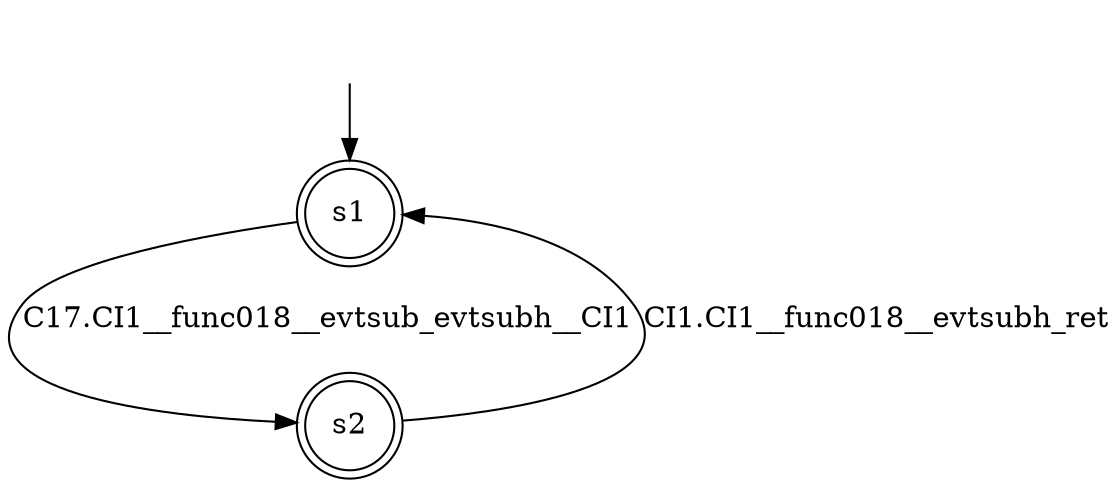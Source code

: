 digraph automaton {
	1 [label=<s1> shape="doublecircle"];
	2 [label=<s2> shape="doublecircle"];
	__init1 [label=<> shape="none"];
	__init1 -> 1;
	1 -> 2 [label=<C17.CI1__func018__evtsub_evtsubh__CI1> id="1-0-2"];
	2 -> 1 [label=<CI1.CI1__func018__evtsubh_ret> id="2-0-1"];
}
